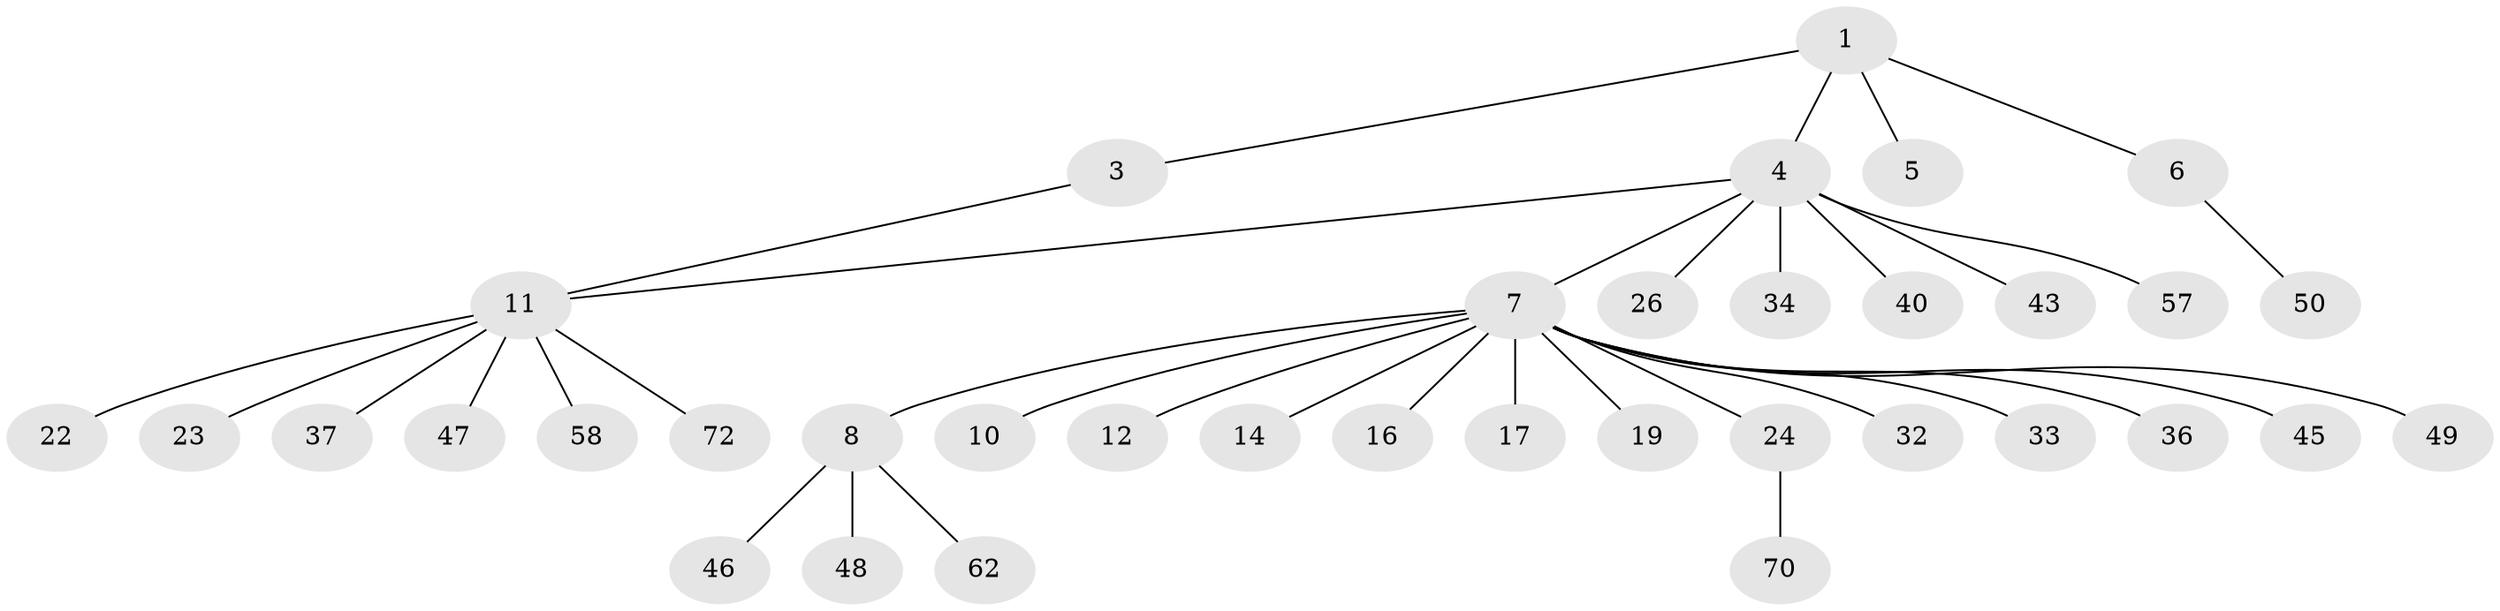 // original degree distribution, {4: 0.041666666666666664, 6: 0.027777777777777776, 5: 0.027777777777777776, 1: 0.5972222222222222, 2: 0.20833333333333334, 16: 0.013888888888888888, 8: 0.013888888888888888, 3: 0.06944444444444445}
// Generated by graph-tools (version 1.1) at 2025/14/03/09/25 04:14:28]
// undirected, 36 vertices, 36 edges
graph export_dot {
graph [start="1"]
  node [color=gray90,style=filled];
  1 [super="+2+30+18"];
  3 [super="+71+67+68+29"];
  4 [super="+9+31"];
  5;
  6;
  7 [super="+20+13+44"];
  8;
  10;
  11;
  12 [super="+41"];
  14;
  16;
  17 [super="+38"];
  19 [super="+56"];
  22;
  23 [super="+25+27"];
  24 [super="+35"];
  26;
  32;
  33 [super="+66+64"];
  34;
  36 [super="+65"];
  37 [super="+39"];
  40;
  43;
  45;
  46 [super="+59"];
  47;
  48 [super="+55"];
  49 [super="+61"];
  50;
  57;
  58;
  62;
  70;
  72;
  1 -- 6;
  1 -- 3;
  1 -- 4;
  1 -- 5;
  3 -- 11;
  4 -- 7;
  4 -- 26;
  4 -- 34;
  4 -- 40;
  4 -- 57;
  4 -- 43;
  4 -- 11;
  6 -- 50;
  7 -- 8;
  7 -- 10;
  7 -- 12;
  7 -- 14;
  7 -- 16;
  7 -- 19;
  7 -- 32;
  7 -- 33;
  7 -- 36;
  7 -- 45;
  7 -- 49;
  7 -- 24;
  7 -- 17;
  8 -- 46;
  8 -- 48;
  8 -- 62;
  11 -- 22;
  11 -- 23;
  11 -- 37;
  11 -- 47;
  11 -- 58;
  11 -- 72;
  24 -- 70;
}
